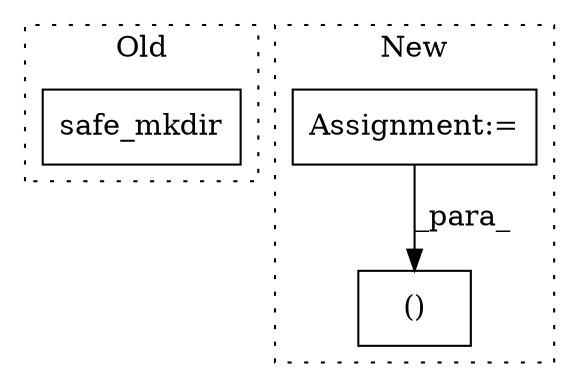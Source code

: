 digraph G {
subgraph cluster0 {
1 [label="safe_mkdir" a="32" s="3593,3615" l="11,1" shape="box"];
label = "Old";
style="dotted";
}
subgraph cluster1 {
2 [label="()" a="106" s="3915" l="31" shape="box"];
3 [label="Assignment:=" a="7" s="3341" l="10" shape="box"];
label = "New";
style="dotted";
}
3 -> 2 [label="_para_"];
}